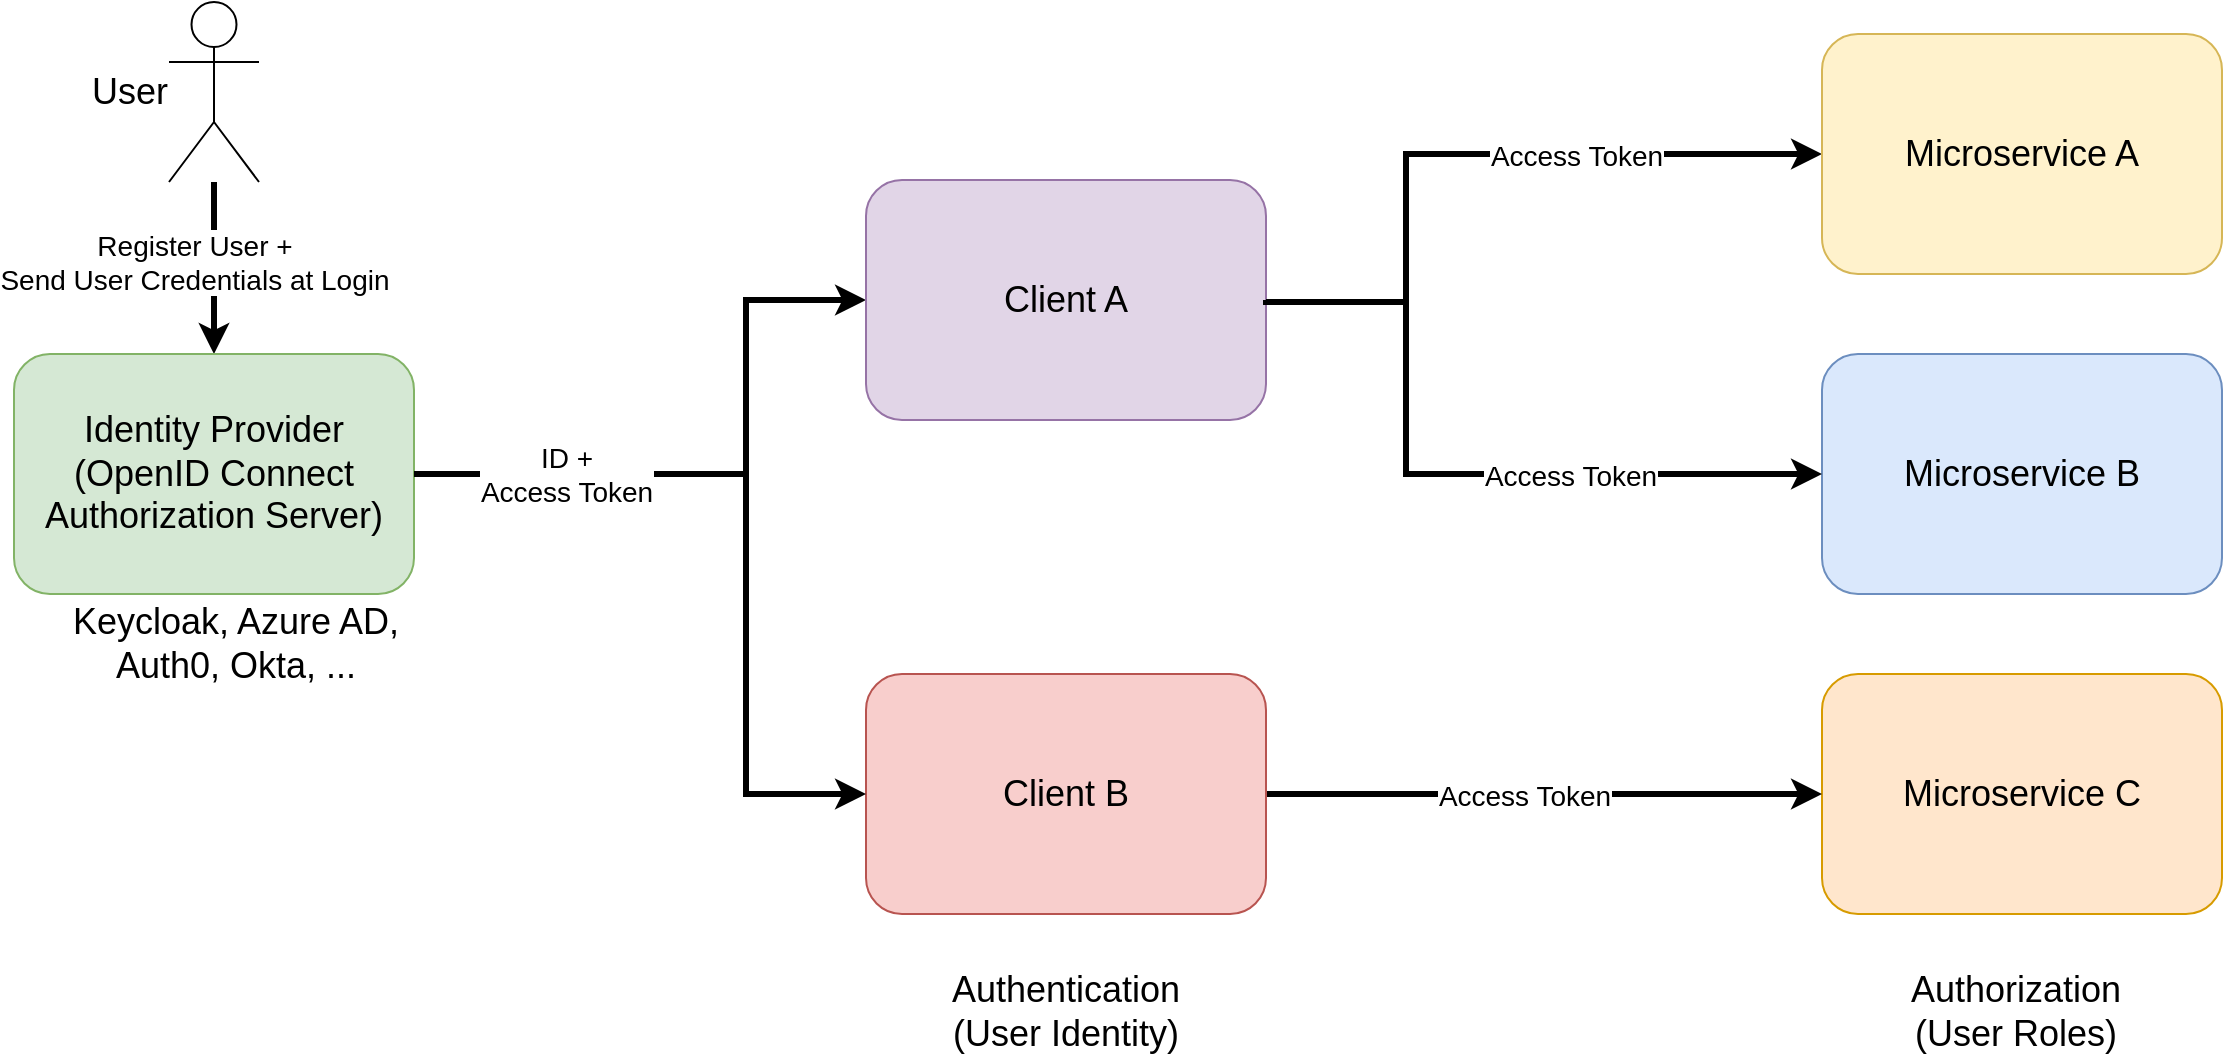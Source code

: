 <mxfile version="21.2.8" type="device">
  <diagram name="Page-1" id="ZQaP6m3v3bCAOALgyQ2f">
    <mxGraphModel dx="2411" dy="819" grid="1" gridSize="10" guides="1" tooltips="1" connect="1" arrows="1" fold="1" page="1" pageScale="1" pageWidth="1169" pageHeight="827" math="0" shadow="0">
      <root>
        <mxCell id="0" />
        <mxCell id="1" parent="0" />
        <mxCell id="kzNEx_-M0deKBsbGgkpU-9" style="edgeStyle=orthogonalEdgeStyle;rounded=0;orthogonalLoop=1;jettySize=auto;html=1;entryX=0;entryY=0.5;entryDx=0;entryDy=0;strokeWidth=3;exitX=1;exitY=0.5;exitDx=0;exitDy=0;" parent="1" source="frm9H07xX9OotdOA53Vy-33" target="kzNEx_-M0deKBsbGgkpU-3" edge="1">
          <mxGeometry relative="1" as="geometry">
            <mxPoint x="600" y="240" as="sourcePoint" />
            <mxPoint x="800" y="70.5" as="targetPoint" />
            <Array as="points">
              <mxPoint x="600" y="160" />
              <mxPoint x="670" y="160" />
              <mxPoint x="670" y="86" />
            </Array>
          </mxGeometry>
        </mxCell>
        <mxCell id="frm9H07xX9OotdOA53Vy-26" value="&lt;font style=&quot;font-size: 14px;&quot;&gt;Access Token&lt;/font&gt;" style="edgeLabel;html=1;align=center;verticalAlign=middle;resizable=0;points=[];" parent="kzNEx_-M0deKBsbGgkpU-9" vertex="1" connectable="0">
          <mxGeometry x="0.5" relative="1" as="geometry">
            <mxPoint x="-35" y="1" as="offset" />
          </mxGeometry>
        </mxCell>
        <mxCell id="kzNEx_-M0deKBsbGgkpU-3" value="&lt;font style=&quot;font-size: 18px;&quot;&gt;Microservice A&lt;/font&gt;" style="rounded=1;whiteSpace=wrap;html=1;fillColor=#fff2cc;strokeColor=#d6b656;" parent="1" vertex="1">
          <mxGeometry x="878" y="26" width="200" height="120" as="geometry" />
        </mxCell>
        <mxCell id="frm9H07xX9OotdOA53Vy-1" value="&lt;font style=&quot;font-size: 18px;&quot;&gt;Microservice B&lt;/font&gt;" style="rounded=1;whiteSpace=wrap;html=1;fillColor=#dae8fc;strokeColor=#6c8ebf;" parent="1" vertex="1">
          <mxGeometry x="878" y="186" width="200" height="120" as="geometry" />
        </mxCell>
        <mxCell id="frm9H07xX9OotdOA53Vy-2" value="&lt;font style=&quot;font-size: 18px;&quot;&gt;Microservice C&lt;/font&gt;" style="rounded=1;whiteSpace=wrap;html=1;fillColor=#ffe6cc;strokeColor=#d79b00;" parent="1" vertex="1">
          <mxGeometry x="878" y="346" width="200" height="120" as="geometry" />
        </mxCell>
        <mxCell id="frm9H07xX9OotdOA53Vy-3" value="&lt;font style=&quot;font-size: 18px;&quot;&gt;User&lt;/font&gt;" style="shape=umlActor;verticalLabelPosition=middle;verticalAlign=middle;html=1;outlineConnect=0;labelPosition=left;align=right;" parent="1" vertex="1">
          <mxGeometry x="51.5" y="10" width="45" height="90" as="geometry" />
        </mxCell>
        <mxCell id="frm9H07xX9OotdOA53Vy-6" style="edgeStyle=orthogonalEdgeStyle;rounded=0;orthogonalLoop=1;jettySize=auto;html=1;strokeWidth=3;entryX=0.5;entryY=0;entryDx=0;entryDy=0;" parent="1" source="frm9H07xX9OotdOA53Vy-3" target="frm9H07xX9OotdOA53Vy-20" edge="1">
          <mxGeometry relative="1" as="geometry">
            <mxPoint x="74" y="140" as="sourcePoint" />
            <mxPoint x="134" y="246" as="targetPoint" />
          </mxGeometry>
        </mxCell>
        <mxCell id="frm9H07xX9OotdOA53Vy-7" value="&lt;font style=&quot;font-size: 14px;&quot;&gt;Register User + &lt;br&gt;Send User Credentials at Login&lt;/font&gt;" style="edgeLabel;html=1;align=center;verticalAlign=middle;resizable=0;points=[];" parent="frm9H07xX9OotdOA53Vy-6" vertex="1" connectable="0">
          <mxGeometry x="-0.07" y="1" relative="1" as="geometry">
            <mxPoint x="-11" as="offset" />
          </mxGeometry>
        </mxCell>
        <mxCell id="frm9H07xX9OotdOA53Vy-41" style="edgeStyle=orthogonalEdgeStyle;rounded=0;orthogonalLoop=1;jettySize=auto;html=1;entryX=0;entryY=0.5;entryDx=0;entryDy=0;strokeWidth=3;" parent="1" source="frm9H07xX9OotdOA53Vy-20" target="frm9H07xX9OotdOA53Vy-33" edge="1">
          <mxGeometry relative="1" as="geometry">
            <Array as="points">
              <mxPoint x="340" y="246" />
              <mxPoint x="340" y="159" />
            </Array>
          </mxGeometry>
        </mxCell>
        <mxCell id="frm9H07xX9OotdOA53Vy-20" value="&lt;font style=&quot;font-size: 18px;&quot;&gt;Identity Provider &lt;br&gt;(OpenID Connect Authorization Server)&lt;/font&gt;" style="rounded=1;whiteSpace=wrap;html=1;fillColor=#d5e8d4;strokeColor=#82b366;" parent="1" vertex="1">
          <mxGeometry x="-26" y="186" width="200" height="120" as="geometry" />
        </mxCell>
        <mxCell id="frm9H07xX9OotdOA53Vy-29" value="&lt;font style=&quot;font-size: 18px;&quot;&gt;Keycloak, Azure AD, &lt;br&gt;Auth0, Okta, ...&lt;/font&gt;" style="text;html=1;strokeColor=none;fillColor=none;align=center;verticalAlign=middle;whiteSpace=wrap;rounded=0;" parent="1" vertex="1">
          <mxGeometry x="-30" y="316" width="230" height="30" as="geometry" />
        </mxCell>
        <mxCell id="frm9H07xX9OotdOA53Vy-33" value="&lt;font style=&quot;font-size: 18px;&quot;&gt;Client A&lt;/font&gt;" style="rounded=1;whiteSpace=wrap;html=1;fillColor=#e1d5e7;strokeColor=#9673a6;" parent="1" vertex="1">
          <mxGeometry x="400" y="99" width="200" height="120" as="geometry" />
        </mxCell>
        <mxCell id="frm9H07xX9OotdOA53Vy-43" style="edgeStyle=orthogonalEdgeStyle;rounded=0;orthogonalLoop=1;jettySize=auto;html=1;entryX=0;entryY=0.5;entryDx=0;entryDy=0;strokeWidth=3;" parent="1" source="frm9H07xX9OotdOA53Vy-34" target="frm9H07xX9OotdOA53Vy-2" edge="1">
          <mxGeometry relative="1" as="geometry" />
        </mxCell>
        <mxCell id="frm9H07xX9OotdOA53Vy-45" value="&lt;font style=&quot;font-size: 14px;&quot;&gt;Access Token&lt;/font&gt;" style="edgeLabel;html=1;align=center;verticalAlign=middle;resizable=0;points=[];" parent="frm9H07xX9OotdOA53Vy-43" vertex="1" connectable="0">
          <mxGeometry x="-0.072" y="-1" relative="1" as="geometry">
            <mxPoint as="offset" />
          </mxGeometry>
        </mxCell>
        <mxCell id="frm9H07xX9OotdOA53Vy-34" value="&lt;font style=&quot;font-size: 18px;&quot;&gt;Client B&lt;/font&gt;" style="rounded=1;whiteSpace=wrap;html=1;fillColor=#f8cecc;strokeColor=#b85450;" parent="1" vertex="1">
          <mxGeometry x="400" y="346" width="200" height="120" as="geometry" />
        </mxCell>
        <mxCell id="frm9H07xX9OotdOA53Vy-35" style="edgeStyle=orthogonalEdgeStyle;rounded=0;orthogonalLoop=1;jettySize=auto;html=1;entryX=0;entryY=0.5;entryDx=0;entryDy=0;strokeWidth=3;exitX=1;exitY=0.5;exitDx=0;exitDy=0;" parent="1" source="frm9H07xX9OotdOA53Vy-33" target="frm9H07xX9OotdOA53Vy-1" edge="1">
          <mxGeometry relative="1" as="geometry">
            <mxPoint x="610" y="150" as="sourcePoint" />
            <mxPoint x="888" y="96" as="targetPoint" />
            <Array as="points">
              <mxPoint x="600" y="160" />
              <mxPoint x="670" y="160" />
              <mxPoint x="670" y="246" />
            </Array>
          </mxGeometry>
        </mxCell>
        <mxCell id="frm9H07xX9OotdOA53Vy-37" value="&lt;font style=&quot;font-size: 14px;&quot;&gt;Access Token&lt;/font&gt;" style="edgeLabel;html=1;align=center;verticalAlign=middle;resizable=0;points=[];" parent="frm9H07xX9OotdOA53Vy-35" vertex="1" connectable="0">
          <mxGeometry x="0.5" relative="1" as="geometry">
            <mxPoint x="-35" y="1" as="offset" />
          </mxGeometry>
        </mxCell>
        <mxCell id="frm9H07xX9OotdOA53Vy-42" style="edgeStyle=orthogonalEdgeStyle;rounded=0;orthogonalLoop=1;jettySize=auto;html=1;entryX=0;entryY=0.5;entryDx=0;entryDy=0;strokeWidth=3;exitX=1;exitY=0.5;exitDx=0;exitDy=0;" parent="1" source="frm9H07xX9OotdOA53Vy-20" target="frm9H07xX9OotdOA53Vy-34" edge="1">
          <mxGeometry relative="1" as="geometry">
            <mxPoint x="270" y="256" as="sourcePoint" />
            <mxPoint x="410" y="169" as="targetPoint" />
            <Array as="points">
              <mxPoint x="340" y="246" />
              <mxPoint x="340" y="406" />
            </Array>
          </mxGeometry>
        </mxCell>
        <mxCell id="frm9H07xX9OotdOA53Vy-44" value="&lt;font style=&quot;font-size: 14px;&quot;&gt;ID + &lt;br&gt;Access Token&lt;/font&gt;" style="edgeLabel;html=1;align=center;verticalAlign=middle;resizable=0;points=[];" parent="frm9H07xX9OotdOA53Vy-42" vertex="1" connectable="0">
          <mxGeometry x="-0.633" relative="1" as="geometry">
            <mxPoint x="5" as="offset" />
          </mxGeometry>
        </mxCell>
        <mxCell id="frm9H07xX9OotdOA53Vy-46" value="&lt;span style=&quot;font-size: 18px;&quot;&gt;Authentication &lt;br&gt;(User Identity)&lt;/span&gt;" style="text;html=1;strokeColor=none;fillColor=none;align=center;verticalAlign=middle;whiteSpace=wrap;rounded=0;" parent="1" vertex="1">
          <mxGeometry x="415" y="500" width="170" height="30" as="geometry" />
        </mxCell>
        <mxCell id="frm9H07xX9OotdOA53Vy-47" value="&lt;span style=&quot;font-size: 18px;&quot;&gt;Authorization&lt;br&gt;(User Roles)&lt;/span&gt;" style="text;html=1;strokeColor=none;fillColor=none;align=center;verticalAlign=middle;whiteSpace=wrap;rounded=0;" parent="1" vertex="1">
          <mxGeometry x="890" y="500" width="170" height="30" as="geometry" />
        </mxCell>
      </root>
    </mxGraphModel>
  </diagram>
</mxfile>
